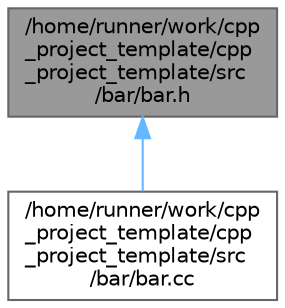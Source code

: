 digraph "/home/runner/work/cpp_project_template/cpp_project_template/src/bar/bar.h"
{
 // LATEX_PDF_SIZE
  bgcolor="transparent";
  edge [fontname=Helvetica,fontsize=10,labelfontname=Helvetica,labelfontsize=10];
  node [fontname=Helvetica,fontsize=10,shape=box,height=0.2,width=0.4];
  Node1 [id="Node000001",label="/home/runner/work/cpp\l_project_template/cpp\l_project_template/src\l/bar/bar.h",height=0.2,width=0.4,color="gray40", fillcolor="grey60", style="filled", fontcolor="black",tooltip=" "];
  Node1 -> Node2 [id="edge1_Node000001_Node000002",dir="back",color="steelblue1",style="solid",tooltip=" "];
  Node2 [id="Node000002",label="/home/runner/work/cpp\l_project_template/cpp\l_project_template/src\l/bar/bar.cc",height=0.2,width=0.4,color="grey40", fillcolor="white", style="filled",URL="$bar_8cc.html",tooltip=" "];
}
